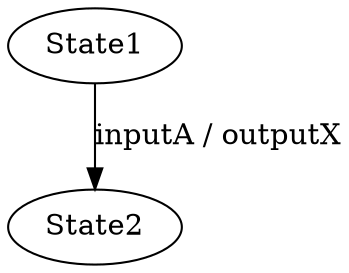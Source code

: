 // Dot code for a simple Mealy Machine

// Declare a directed graph named "MealyMachine"
digraph MealyMachine {

    // Define states with labels
    State1 [label="State1"];  // State named "State1"
    State2 [label="State2"];  // State named "State2"

    // Define a transition from State1 to State2 with a labeled edge
    State1 -> State2 [label="inputA / outputX"];  // Transition: input "inputA" produces output "outputX"

}
